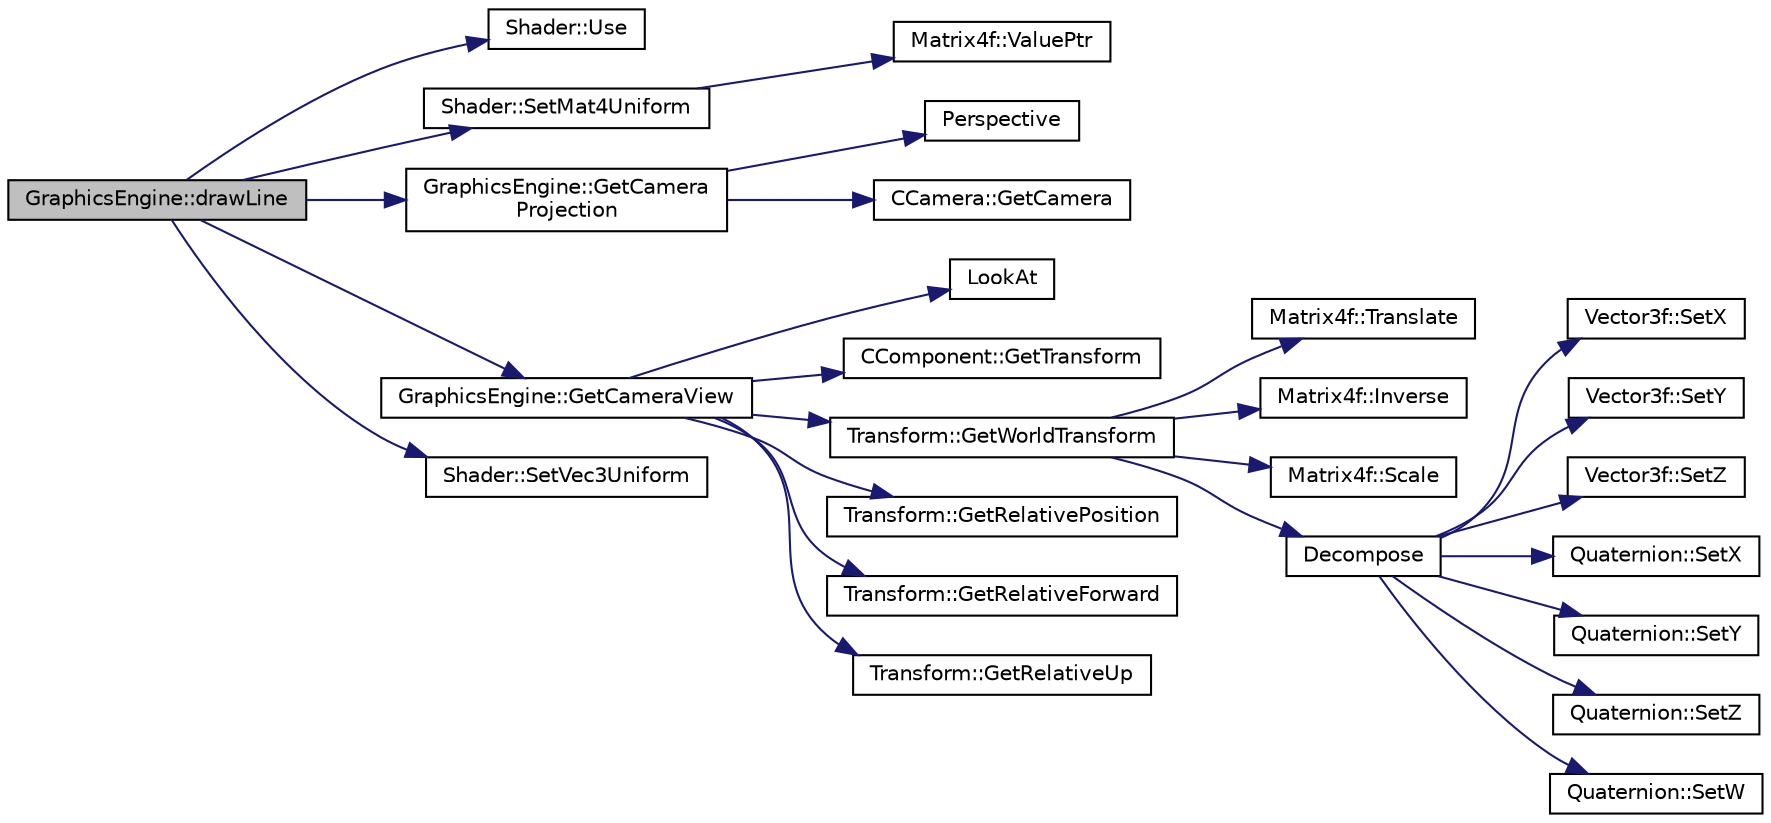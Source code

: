 digraph "GraphicsEngine::drawLine"
{
 // LATEX_PDF_SIZE
  edge [fontname="Helvetica",fontsize="10",labelfontname="Helvetica",labelfontsize="10"];
  node [fontname="Helvetica",fontsize="10",shape=record];
  rankdir="LR";
  Node193 [label="GraphicsEngine::drawLine",height=0.2,width=0.4,color="black", fillcolor="grey75", style="filled", fontcolor="black",tooltip=" "];
  Node193 -> Node194 [color="midnightblue",fontsize="10",style="solid",fontname="Helvetica"];
  Node194 [label="Shader::Use",height=0.2,width=0.4,color="black", fillcolor="white", style="filled",URL="$class_shader.html#a11a2de17d1d077ec34acd4f7cd57f6b1",tooltip="Sets this shader object to the current opengl shader instance"];
  Node193 -> Node195 [color="midnightblue",fontsize="10",style="solid",fontname="Helvetica"];
  Node195 [label="Shader::SetMat4Uniform",height=0.2,width=0.4,color="black", fillcolor="white", style="filled",URL="$class_shader.html#af3c9771992ec0ec23433713bebb4ee79",tooltip="Sets a global matrix 4x4 uniform in the shader"];
  Node195 -> Node196 [color="midnightblue",fontsize="10",style="solid",fontname="Helvetica"];
  Node196 [label="Matrix4f::ValuePtr",height=0.2,width=0.4,color="black", fillcolor="white", style="filled",URL="$class_matrix4f.html#a2e3678454ddd2063fff3f21dfac85a45",tooltip=" "];
  Node193 -> Node197 [color="midnightblue",fontsize="10",style="solid",fontname="Helvetica"];
  Node197 [label="GraphicsEngine::GetCamera\lProjection",height=0.2,width=0.4,color="black", fillcolor="white", style="filled",URL="$class_graphics_engine.html#ad368bd761d0bea42600b0d5479d24f23",tooltip="Accessor for the projection matrix of the active camera."];
  Node197 -> Node198 [color="midnightblue",fontsize="10",style="solid",fontname="Helvetica"];
  Node198 [label="Perspective",height=0.2,width=0.4,color="black", fillcolor="white", style="filled",URL="$_misc_math_8cpp.html#adab621185cf6bcd31d66155a90eb1f0e",tooltip=" "];
  Node197 -> Node199 [color="midnightblue",fontsize="10",style="solid",fontname="Helvetica"];
  Node199 [label="CCamera::GetCamera",height=0.2,width=0.4,color="black", fillcolor="white", style="filled",URL="$class_c_camera.html#a0e2ace71b0702c64078e5cf997026247",tooltip="camera accessor"];
  Node193 -> Node200 [color="midnightblue",fontsize="10",style="solid",fontname="Helvetica"];
  Node200 [label="GraphicsEngine::GetCameraView",height=0.2,width=0.4,color="black", fillcolor="white", style="filled",URL="$class_graphics_engine.html#a0ee78e7d5cd78fef727ee2543f80cbd5",tooltip="returns the current camera view position/direction"];
  Node200 -> Node201 [color="midnightblue",fontsize="10",style="solid",fontname="Helvetica"];
  Node201 [label="LookAt",height=0.2,width=0.4,color="black", fillcolor="white", style="filled",URL="$_misc_math_8cpp.html#a84fdff132c6f3a334dbb0146e255b072",tooltip=" "];
  Node200 -> Node202 [color="midnightblue",fontsize="10",style="solid",fontname="Helvetica"];
  Node202 [label="CComponent::GetTransform",height=0.2,width=0.4,color="black", fillcolor="white", style="filled",URL="$class_c_component.html#a3796546e2460ee6457af80534ddff0d5",tooltip="transform accessor"];
  Node200 -> Node203 [color="midnightblue",fontsize="10",style="solid",fontname="Helvetica"];
  Node203 [label="Transform::GetWorldTransform",height=0.2,width=0.4,color="black", fillcolor="white", style="filled",URL="$class_transform.html#ac84077749121c7c7192d3ffa47db49c9",tooltip="Gets this transform's absolute value in world space based on all its parents."];
  Node203 -> Node204 [color="midnightblue",fontsize="10",style="solid",fontname="Helvetica"];
  Node204 [label="Matrix4f::Translate",height=0.2,width=0.4,color="black", fillcolor="white", style="filled",URL="$class_matrix4f.html#a7f24e90f377fa263ff85116aad8f25bb",tooltip=" "];
  Node203 -> Node205 [color="midnightblue",fontsize="10",style="solid",fontname="Helvetica"];
  Node205 [label="Matrix4f::Inverse",height=0.2,width=0.4,color="black", fillcolor="white", style="filled",URL="$class_matrix4f.html#aa09d69518dac4d550ad479961ec19f73",tooltip=" "];
  Node203 -> Node206 [color="midnightblue",fontsize="10",style="solid",fontname="Helvetica"];
  Node206 [label="Matrix4f::Scale",height=0.2,width=0.4,color="black", fillcolor="white", style="filled",URL="$class_matrix4f.html#a71cb5e4de86d71bf51c079ad8acbf229",tooltip=" "];
  Node203 -> Node207 [color="midnightblue",fontsize="10",style="solid",fontname="Helvetica"];
  Node207 [label="Decompose",height=0.2,width=0.4,color="black", fillcolor="white", style="filled",URL="$_misc_math_8cpp.html#a5333ad52717a28c5234329908023c296",tooltip=" "];
  Node207 -> Node208 [color="midnightblue",fontsize="10",style="solid",fontname="Helvetica"];
  Node208 [label="Vector3f::SetX",height=0.2,width=0.4,color="black", fillcolor="white", style="filled",URL="$class_vector3f.html#aaa6791fa256647707bcf41017f498bcf",tooltip="x value mutator"];
  Node207 -> Node209 [color="midnightblue",fontsize="10",style="solid",fontname="Helvetica"];
  Node209 [label="Vector3f::SetY",height=0.2,width=0.4,color="black", fillcolor="white", style="filled",URL="$class_vector3f.html#a260bcd7eb6bebb43f79a29421d254f2b",tooltip="y value mutator"];
  Node207 -> Node210 [color="midnightblue",fontsize="10",style="solid",fontname="Helvetica"];
  Node210 [label="Vector3f::SetZ",height=0.2,width=0.4,color="black", fillcolor="white", style="filled",URL="$class_vector3f.html#afb24d616af2e75cce9af632c870141ac",tooltip="z value mutator"];
  Node207 -> Node211 [color="midnightblue",fontsize="10",style="solid",fontname="Helvetica"];
  Node211 [label="Quaternion::SetX",height=0.2,width=0.4,color="black", fillcolor="white", style="filled",URL="$class_quaternion.html#a1bfc1782be552d9163706f772faab415",tooltip="x value mutator"];
  Node207 -> Node212 [color="midnightblue",fontsize="10",style="solid",fontname="Helvetica"];
  Node212 [label="Quaternion::SetY",height=0.2,width=0.4,color="black", fillcolor="white", style="filled",URL="$class_quaternion.html#a7bb167a496e76cd5dfeeff68cd22c143",tooltip="y value mutator"];
  Node207 -> Node213 [color="midnightblue",fontsize="10",style="solid",fontname="Helvetica"];
  Node213 [label="Quaternion::SetZ",height=0.2,width=0.4,color="black", fillcolor="white", style="filled",URL="$class_quaternion.html#a68030fa2014f3d281ac8116722954661",tooltip="z value mutator"];
  Node207 -> Node214 [color="midnightblue",fontsize="10",style="solid",fontname="Helvetica"];
  Node214 [label="Quaternion::SetW",height=0.2,width=0.4,color="black", fillcolor="white", style="filled",URL="$class_quaternion.html#a1ebf115669b6eea34055c9ceabbab3c7",tooltip="w value mutator"];
  Node200 -> Node215 [color="midnightblue",fontsize="10",style="solid",fontname="Helvetica"];
  Node215 [label="Transform::GetRelativePosition",height=0.2,width=0.4,color="black", fillcolor="white", style="filled",URL="$class_transform.html#a07df84a85998644477081fc31d53e546",tooltip="position accessor"];
  Node200 -> Node216 [color="midnightblue",fontsize="10",style="solid",fontname="Helvetica"];
  Node216 [label="Transform::GetRelativeForward",height=0.2,width=0.4,color="black", fillcolor="white", style="filled",URL="$class_transform.html#acdae6b71a7ab33739288c07e5876bc40",tooltip="Retrieves the forward direction of this vector relative to parent transform."];
  Node200 -> Node217 [color="midnightblue",fontsize="10",style="solid",fontname="Helvetica"];
  Node217 [label="Transform::GetRelativeUp",height=0.2,width=0.4,color="black", fillcolor="white", style="filled",URL="$class_transform.html#a6b845db08255a6fa05d94bfeefc7ef9f",tooltip="Retrieves the up direction of this vector relative to parent transform."];
  Node193 -> Node218 [color="midnightblue",fontsize="10",style="solid",fontname="Helvetica"];
  Node218 [label="Shader::SetVec3Uniform",height=0.2,width=0.4,color="black", fillcolor="white", style="filled",URL="$class_shader.html#a45c80435b4ade277078d352c0cad5aa8",tooltip=" "];
}
